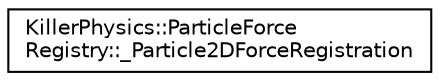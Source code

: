 digraph "Graphical Class Hierarchy"
{
  edge [fontname="Helvetica",fontsize="10",labelfontname="Helvetica",labelfontsize="10"];
  node [fontname="Helvetica",fontsize="10",shape=record];
  rankdir="LR";
  Node0 [label="KillerPhysics::ParticleForce\lRegistry::_Particle2DForceRegistration",height=0.2,width=0.4,color="black", fillcolor="white", style="filled",URL="$struct_killer_physics_1_1_particle_force_registry_1_1___particle2_d_force_registration.html"];
}
